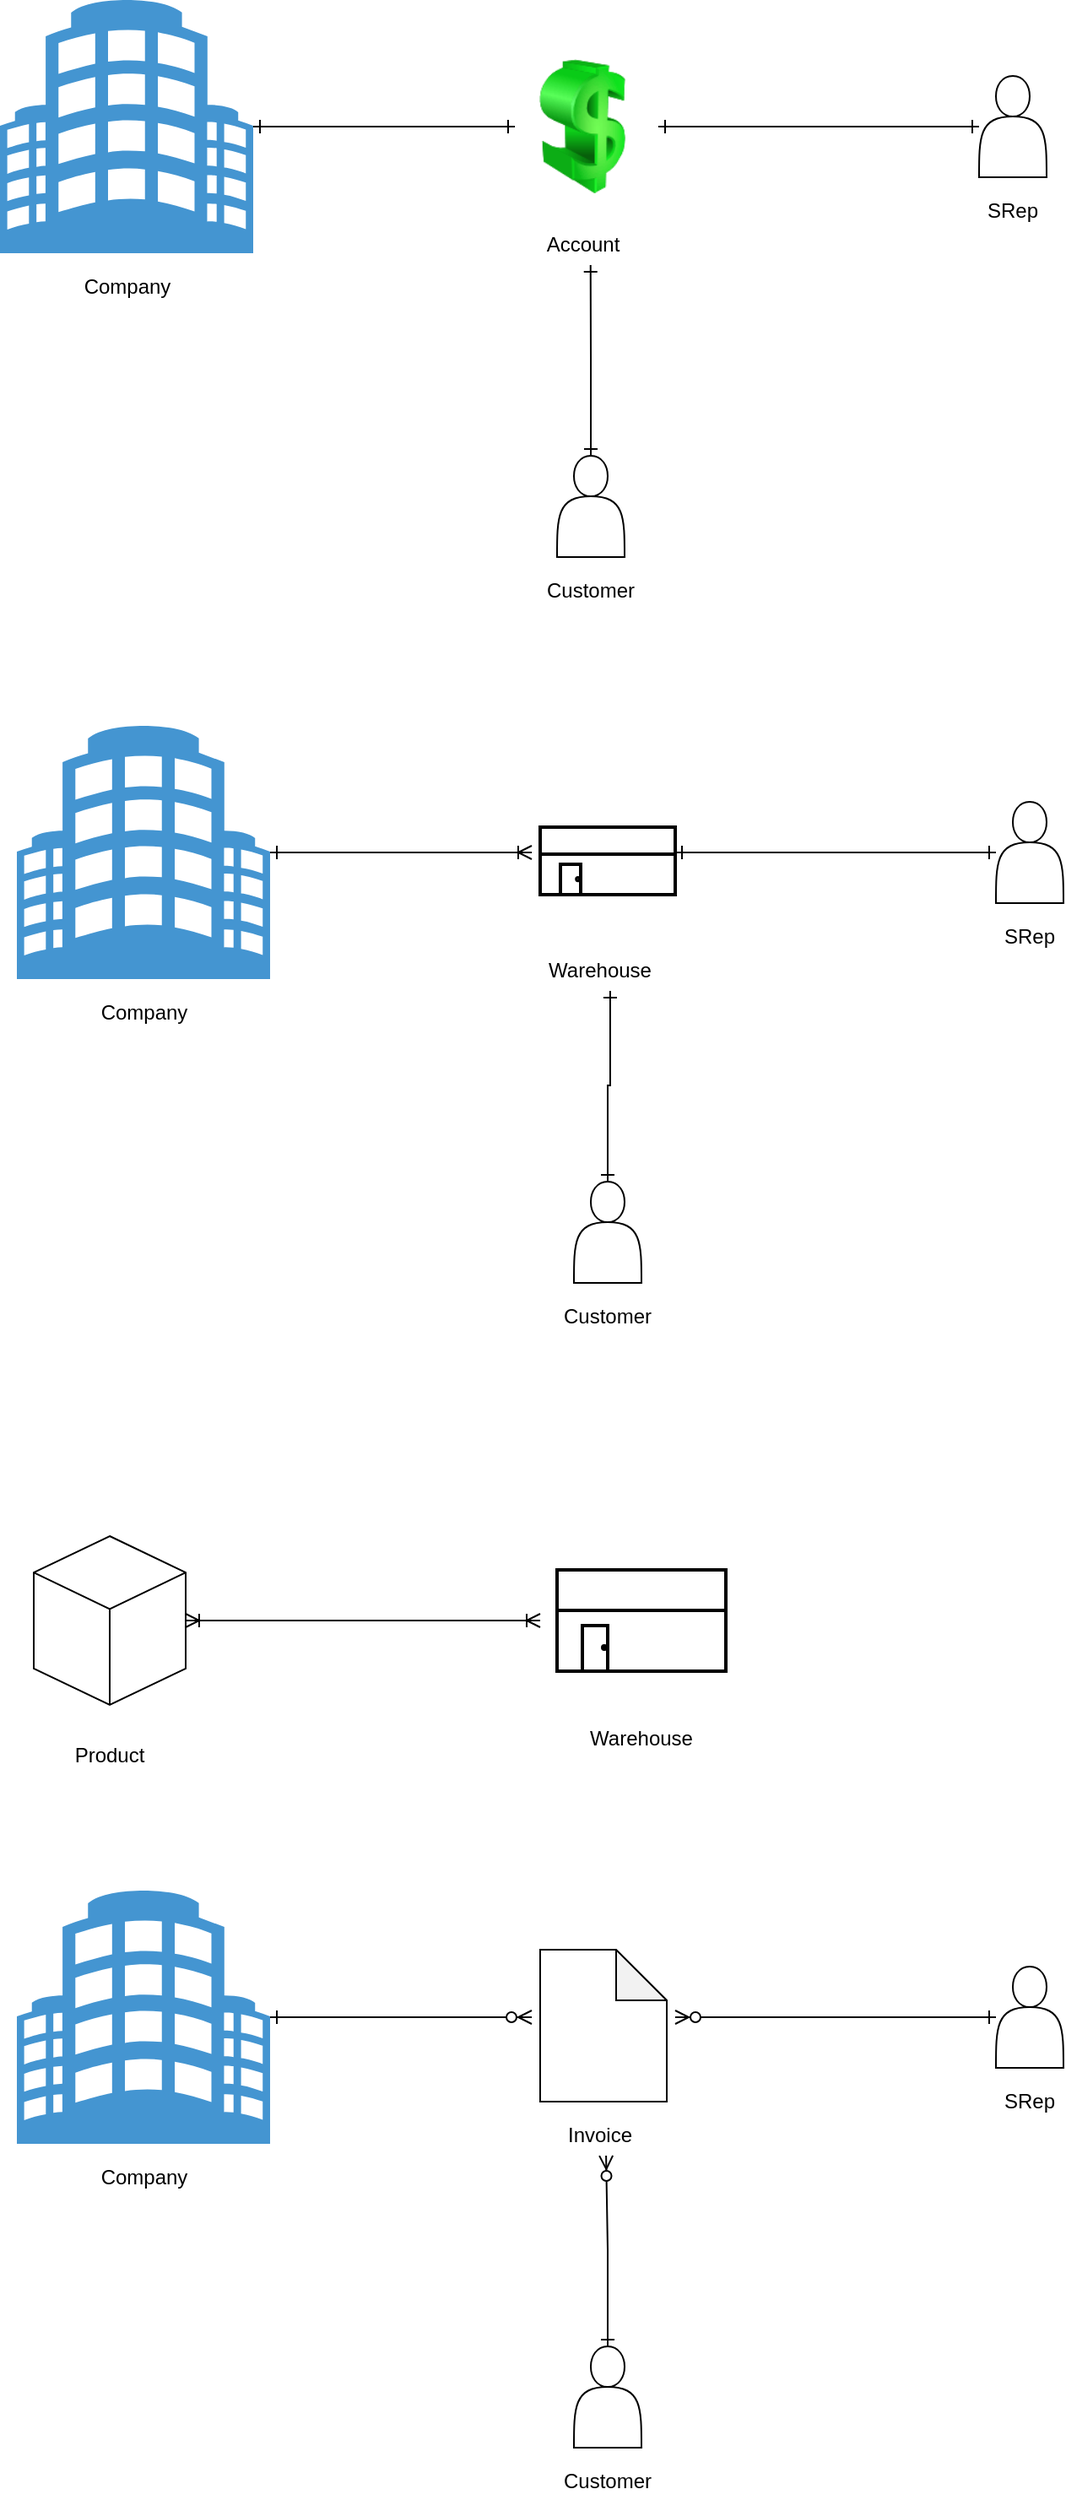 <mxfile version="13.7.3" type="device"><diagram id="rCF5Up2ZjVoxY0yASBsz" name="Page-1"><mxGraphModel dx="981" dy="574" grid="1" gridSize="10" guides="1" tooltips="1" connect="1" arrows="1" fold="1" page="1" pageScale="1" pageWidth="850" pageHeight="1100" math="0" shadow="0"><root><mxCell id="0"/><mxCell id="1" parent="0"/><mxCell id="ZSLPLgiMQii86aZswadR-5" value="" style="group" parent="1" vertex="1" connectable="0"><mxGeometry x="660" y="185" width="40" height="90" as="geometry"/></mxCell><mxCell id="ZSLPLgiMQii86aZswadR-3" value="" style="shape=actor;whiteSpace=wrap;html=1;" parent="ZSLPLgiMQii86aZswadR-5" vertex="1"><mxGeometry width="40" height="60" as="geometry"/></mxCell><mxCell id="ZSLPLgiMQii86aZswadR-4" value="SRep" style="text;html=1;strokeColor=none;fillColor=none;align=center;verticalAlign=middle;whiteSpace=wrap;rounded=0;" parent="ZSLPLgiMQii86aZswadR-5" vertex="1"><mxGeometry y="70" width="40" height="20" as="geometry"/></mxCell><mxCell id="ZSLPLgiMQii86aZswadR-7" value="" style="group" parent="1" vertex="1" connectable="0"><mxGeometry x="80" y="140" width="150" height="180" as="geometry"/></mxCell><mxCell id="ZSLPLgiMQii86aZswadR-2" value="" style="shadow=0;dashed=0;html=1;strokeColor=none;fillColor=#4495D1;labelPosition=center;verticalLabelPosition=bottom;verticalAlign=top;align=center;outlineConnect=0;shape=mxgraph.veeam.building;" parent="ZSLPLgiMQii86aZswadR-7" vertex="1"><mxGeometry width="150" height="150" as="geometry"/></mxCell><mxCell id="ZSLPLgiMQii86aZswadR-6" value="Company" style="text;html=1;align=center;verticalAlign=middle;resizable=0;points=[];autosize=1;" parent="ZSLPLgiMQii86aZswadR-7" vertex="1"><mxGeometry x="40" y="160" width="70" height="20" as="geometry"/></mxCell><mxCell id="ZSLPLgiMQii86aZswadR-9" value="" style="group" parent="1" vertex="1" connectable="0"><mxGeometry x="385" y="175" width="80" height="120" as="geometry"/></mxCell><mxCell id="ZSLPLgiMQii86aZswadR-1" value="" style="image;html=1;image=img/lib/clip_art/finance/Dollar_128x128.png" parent="ZSLPLgiMQii86aZswadR-9" vertex="1"><mxGeometry width="80" height="80" as="geometry"/></mxCell><mxCell id="ZSLPLgiMQii86aZswadR-8" value="Account" style="text;html=1;align=center;verticalAlign=middle;resizable=0;points=[];autosize=1;" parent="ZSLPLgiMQii86aZswadR-9" vertex="1"><mxGeometry x="10" y="100" width="60" height="20" as="geometry"/></mxCell><mxCell id="ZSLPLgiMQii86aZswadR-10" value="" style="group" parent="1" vertex="1" connectable="0"><mxGeometry x="410" y="410" width="40" height="90" as="geometry"/></mxCell><mxCell id="ZSLPLgiMQii86aZswadR-11" value="" style="shape=actor;whiteSpace=wrap;html=1;" parent="ZSLPLgiMQii86aZswadR-10" vertex="1"><mxGeometry width="40" height="60" as="geometry"/></mxCell><mxCell id="ZSLPLgiMQii86aZswadR-12" value="Customer" style="text;html=1;strokeColor=none;fillColor=none;align=center;verticalAlign=middle;whiteSpace=wrap;rounded=0;" parent="ZSLPLgiMQii86aZswadR-10" vertex="1"><mxGeometry y="70" width="40" height="20" as="geometry"/></mxCell><mxCell id="ZSLPLgiMQii86aZswadR-13" style="edgeStyle=orthogonalEdgeStyle;rounded=0;orthogonalLoop=1;jettySize=auto;html=1;startArrow=ERone;startFill=0;endArrow=ERone;endFill=0;" parent="1" source="ZSLPLgiMQii86aZswadR-2" target="ZSLPLgiMQii86aZswadR-1" edge="1"><mxGeometry relative="1" as="geometry"><mxPoint x="380" y="215" as="targetPoint"/></mxGeometry></mxCell><mxCell id="ZSLPLgiMQii86aZswadR-14" style="edgeStyle=orthogonalEdgeStyle;rounded=0;orthogonalLoop=1;jettySize=auto;html=1;entryX=0.581;entryY=1.1;entryDx=0;entryDy=0;entryPerimeter=0;startArrow=ERone;startFill=0;endArrow=ERone;endFill=0;" parent="1" source="ZSLPLgiMQii86aZswadR-11" target="ZSLPLgiMQii86aZswadR-8" edge="1"><mxGeometry relative="1" as="geometry"/></mxCell><mxCell id="ZSLPLgiMQii86aZswadR-15" style="edgeStyle=orthogonalEdgeStyle;rounded=0;orthogonalLoop=1;jettySize=auto;html=1;startArrow=ERone;startFill=0;endArrow=ERone;endFill=0;" parent="1" source="ZSLPLgiMQii86aZswadR-3" edge="1"><mxGeometry relative="1" as="geometry"><mxPoint x="470" y="215" as="targetPoint"/></mxGeometry></mxCell><mxCell id="ZSLPLgiMQii86aZswadR-17" value="" style="group" parent="1" vertex="1" connectable="0"><mxGeometry x="670" y="615" width="40" height="90" as="geometry"/></mxCell><mxCell id="ZSLPLgiMQii86aZswadR-18" value="" style="shape=actor;whiteSpace=wrap;html=1;" parent="ZSLPLgiMQii86aZswadR-17" vertex="1"><mxGeometry width="40" height="60" as="geometry"/></mxCell><mxCell id="ZSLPLgiMQii86aZswadR-19" value="SRep" style="text;html=1;strokeColor=none;fillColor=none;align=center;verticalAlign=middle;whiteSpace=wrap;rounded=0;" parent="ZSLPLgiMQii86aZswadR-17" vertex="1"><mxGeometry y="70" width="40" height="20" as="geometry"/></mxCell><mxCell id="ZSLPLgiMQii86aZswadR-20" value="" style="group" parent="1" vertex="1" connectable="0"><mxGeometry x="90" y="570" width="150" height="180" as="geometry"/></mxCell><mxCell id="ZSLPLgiMQii86aZswadR-21" value="" style="shadow=0;dashed=0;html=1;strokeColor=none;fillColor=#4495D1;labelPosition=center;verticalLabelPosition=bottom;verticalAlign=top;align=center;outlineConnect=0;shape=mxgraph.veeam.building;" parent="ZSLPLgiMQii86aZswadR-20" vertex="1"><mxGeometry width="150" height="150" as="geometry"/></mxCell><mxCell id="ZSLPLgiMQii86aZswadR-22" value="Company" style="text;html=1;align=center;verticalAlign=middle;resizable=0;points=[];autosize=1;" parent="ZSLPLgiMQii86aZswadR-20" vertex="1"><mxGeometry x="40" y="160" width="70" height="20" as="geometry"/></mxCell><mxCell id="ZSLPLgiMQii86aZswadR-23" value="" style="group" parent="1" vertex="1" connectable="0"><mxGeometry x="395" y="605" width="90" height="120" as="geometry"/></mxCell><mxCell id="ZSLPLgiMQii86aZswadR-25" value="Warehouse" style="text;html=1;align=center;verticalAlign=middle;resizable=0;points=[];autosize=1;" parent="ZSLPLgiMQii86aZswadR-23" vertex="1"><mxGeometry y="100" width="80" height="20" as="geometry"/></mxCell><mxCell id="ZSLPLgiMQii86aZswadR-32" value="" style="verticalLabelPosition=bottom;html=1;verticalAlign=top;strokeWidth=2;shape=mxgraph.lean_mapping.warehouse;" parent="ZSLPLgiMQii86aZswadR-23" vertex="1"><mxGeometry x="5" y="25" width="80" height="40" as="geometry"/></mxCell><mxCell id="ZSLPLgiMQii86aZswadR-26" value="" style="group" parent="1" vertex="1" connectable="0"><mxGeometry x="420" y="840" width="40" height="90" as="geometry"/></mxCell><mxCell id="ZSLPLgiMQii86aZswadR-27" value="" style="shape=actor;whiteSpace=wrap;html=1;" parent="ZSLPLgiMQii86aZswadR-26" vertex="1"><mxGeometry width="40" height="60" as="geometry"/></mxCell><mxCell id="ZSLPLgiMQii86aZswadR-28" value="Customer" style="text;html=1;strokeColor=none;fillColor=none;align=center;verticalAlign=middle;whiteSpace=wrap;rounded=0;" parent="ZSLPLgiMQii86aZswadR-26" vertex="1"><mxGeometry y="70" width="40" height="20" as="geometry"/></mxCell><mxCell id="ZSLPLgiMQii86aZswadR-29" style="edgeStyle=orthogonalEdgeStyle;rounded=0;orthogonalLoop=1;jettySize=auto;html=1;startArrow=ERone;startFill=0;endArrow=ERoneToMany;endFill=0;" parent="1" source="ZSLPLgiMQii86aZswadR-21" edge="1"><mxGeometry relative="1" as="geometry"><mxPoint x="395" y="645" as="targetPoint"/></mxGeometry></mxCell><mxCell id="ZSLPLgiMQii86aZswadR-30" style="edgeStyle=orthogonalEdgeStyle;rounded=0;orthogonalLoop=1;jettySize=auto;html=1;entryX=0.581;entryY=1.1;entryDx=0;entryDy=0;entryPerimeter=0;startArrow=ERone;startFill=0;endArrow=ERone;endFill=0;" parent="1" source="ZSLPLgiMQii86aZswadR-27" target="ZSLPLgiMQii86aZswadR-25" edge="1"><mxGeometry relative="1" as="geometry"><Array as="points"><mxPoint x="440" y="783"/><mxPoint x="442" y="783"/></Array></mxGeometry></mxCell><mxCell id="ZSLPLgiMQii86aZswadR-31" style="edgeStyle=orthogonalEdgeStyle;rounded=0;orthogonalLoop=1;jettySize=auto;html=1;startArrow=ERone;startFill=0;endArrow=ERone;endFill=0;" parent="1" source="ZSLPLgiMQii86aZswadR-18" edge="1"><mxGeometry relative="1" as="geometry"><mxPoint x="480" y="645" as="targetPoint"/></mxGeometry></mxCell><mxCell id="ZSLPLgiMQii86aZswadR-36" value="" style="group" parent="1" vertex="1" connectable="0"><mxGeometry x="100" y="1050" width="90" height="140" as="geometry"/></mxCell><mxCell id="ZSLPLgiMQii86aZswadR-33" value="" style="html=1;whiteSpace=wrap;shape=isoCube2;backgroundOutline=1;isoAngle=15;" parent="ZSLPLgiMQii86aZswadR-36" vertex="1"><mxGeometry width="90" height="100" as="geometry"/></mxCell><mxCell id="ZSLPLgiMQii86aZswadR-34" value="Product" style="text;html=1;strokeColor=none;fillColor=none;align=center;verticalAlign=middle;whiteSpace=wrap;rounded=0;" parent="ZSLPLgiMQii86aZswadR-36" vertex="1"><mxGeometry x="25" y="120" width="40" height="20" as="geometry"/></mxCell><mxCell id="ZSLPLgiMQii86aZswadR-39" value="" style="group" parent="1" vertex="1" connectable="0"><mxGeometry x="410" y="1070" width="100" height="110" as="geometry"/></mxCell><mxCell id="ZSLPLgiMQii86aZswadR-37" value="" style="verticalLabelPosition=bottom;html=1;verticalAlign=top;strokeWidth=2;shape=mxgraph.lean_mapping.warehouse;" parent="ZSLPLgiMQii86aZswadR-39" vertex="1"><mxGeometry width="100" height="60" as="geometry"/></mxCell><mxCell id="ZSLPLgiMQii86aZswadR-38" value="Warehouse" style="text;html=1;strokeColor=none;fillColor=none;align=center;verticalAlign=middle;whiteSpace=wrap;rounded=0;" parent="ZSLPLgiMQii86aZswadR-39" vertex="1"><mxGeometry x="30" y="90" width="40" height="20" as="geometry"/></mxCell><mxCell id="ZSLPLgiMQii86aZswadR-40" style="edgeStyle=orthogonalEdgeStyle;rounded=0;orthogonalLoop=1;jettySize=auto;html=1;startArrow=ERoneToMany;startFill=0;endArrow=ERoneToMany;endFill=0;" parent="1" source="ZSLPLgiMQii86aZswadR-33" edge="1"><mxGeometry relative="1" as="geometry"><mxPoint x="400" y="1100" as="targetPoint"/></mxGeometry></mxCell><mxCell id="ZSLPLgiMQii86aZswadR-58" value="" style="group" parent="1" vertex="1" connectable="0"><mxGeometry x="670" y="1305" width="40" height="90" as="geometry"/></mxCell><mxCell id="ZSLPLgiMQii86aZswadR-59" value="" style="shape=actor;whiteSpace=wrap;html=1;" parent="ZSLPLgiMQii86aZswadR-58" vertex="1"><mxGeometry width="40" height="60" as="geometry"/></mxCell><mxCell id="ZSLPLgiMQii86aZswadR-60" value="SRep" style="text;html=1;strokeColor=none;fillColor=none;align=center;verticalAlign=middle;whiteSpace=wrap;rounded=0;" parent="ZSLPLgiMQii86aZswadR-58" vertex="1"><mxGeometry y="70" width="40" height="20" as="geometry"/></mxCell><mxCell id="ZSLPLgiMQii86aZswadR-61" value="" style="group" parent="1" vertex="1" connectable="0"><mxGeometry x="90" y="1260" width="150" height="180" as="geometry"/></mxCell><mxCell id="ZSLPLgiMQii86aZswadR-62" value="" style="shadow=0;dashed=0;html=1;strokeColor=none;fillColor=#4495D1;labelPosition=center;verticalLabelPosition=bottom;verticalAlign=top;align=center;outlineConnect=0;shape=mxgraph.veeam.building;" parent="ZSLPLgiMQii86aZswadR-61" vertex="1"><mxGeometry width="150" height="150" as="geometry"/></mxCell><mxCell id="ZSLPLgiMQii86aZswadR-63" value="Company" style="text;html=1;align=center;verticalAlign=middle;resizable=0;points=[];autosize=1;" parent="ZSLPLgiMQii86aZswadR-61" vertex="1"><mxGeometry x="40" y="160" width="70" height="20" as="geometry"/></mxCell><mxCell id="ZSLPLgiMQii86aZswadR-64" value="" style="group" parent="1" vertex="1" connectable="0"><mxGeometry x="395" y="1295" width="90" height="120" as="geometry"/></mxCell><mxCell id="ZSLPLgiMQii86aZswadR-65" value="Invoice" style="text;html=1;align=center;verticalAlign=middle;resizable=0;points=[];autosize=1;" parent="ZSLPLgiMQii86aZswadR-64" vertex="1"><mxGeometry x="15" y="100" width="50" height="20" as="geometry"/></mxCell><mxCell id="ZSLPLgiMQii86aZswadR-73" value="" style="shape=note;whiteSpace=wrap;html=1;backgroundOutline=1;darkOpacity=0.05;" parent="ZSLPLgiMQii86aZswadR-64" vertex="1"><mxGeometry x="5" width="75" height="90" as="geometry"/></mxCell><mxCell id="ZSLPLgiMQii86aZswadR-67" value="" style="group" parent="1" vertex="1" connectable="0"><mxGeometry x="420" y="1530" width="40" height="90" as="geometry"/></mxCell><mxCell id="ZSLPLgiMQii86aZswadR-68" value="" style="shape=actor;whiteSpace=wrap;html=1;" parent="ZSLPLgiMQii86aZswadR-67" vertex="1"><mxGeometry width="40" height="60" as="geometry"/></mxCell><mxCell id="ZSLPLgiMQii86aZswadR-69" value="Customer" style="text;html=1;strokeColor=none;fillColor=none;align=center;verticalAlign=middle;whiteSpace=wrap;rounded=0;" parent="ZSLPLgiMQii86aZswadR-67" vertex="1"><mxGeometry y="70" width="40" height="20" as="geometry"/></mxCell><mxCell id="ZSLPLgiMQii86aZswadR-70" style="edgeStyle=orthogonalEdgeStyle;rounded=0;orthogonalLoop=1;jettySize=auto;html=1;startArrow=ERone;startFill=0;endArrow=ERzeroToMany;endFill=1;" parent="1" source="ZSLPLgiMQii86aZswadR-62" edge="1"><mxGeometry relative="1" as="geometry"><mxPoint x="395" y="1335.0" as="targetPoint"/></mxGeometry></mxCell><mxCell id="ZSLPLgiMQii86aZswadR-71" style="edgeStyle=orthogonalEdgeStyle;rounded=0;orthogonalLoop=1;jettySize=auto;html=1;entryX=0.581;entryY=1.1;entryDx=0;entryDy=0;entryPerimeter=0;startArrow=ERone;startFill=0;endArrow=ERzeroToMany;endFill=1;" parent="1" source="ZSLPLgiMQii86aZswadR-68" target="ZSLPLgiMQii86aZswadR-65" edge="1"><mxGeometry relative="1" as="geometry"/></mxCell><mxCell id="ZSLPLgiMQii86aZswadR-72" style="edgeStyle=orthogonalEdgeStyle;rounded=0;orthogonalLoop=1;jettySize=auto;html=1;startArrow=ERone;startFill=0;endArrow=ERzeroToMany;endFill=1;" parent="1" source="ZSLPLgiMQii86aZswadR-59" edge="1"><mxGeometry relative="1" as="geometry"><mxPoint x="480" y="1335.0" as="targetPoint"/></mxGeometry></mxCell></root></mxGraphModel></diagram></mxfile>